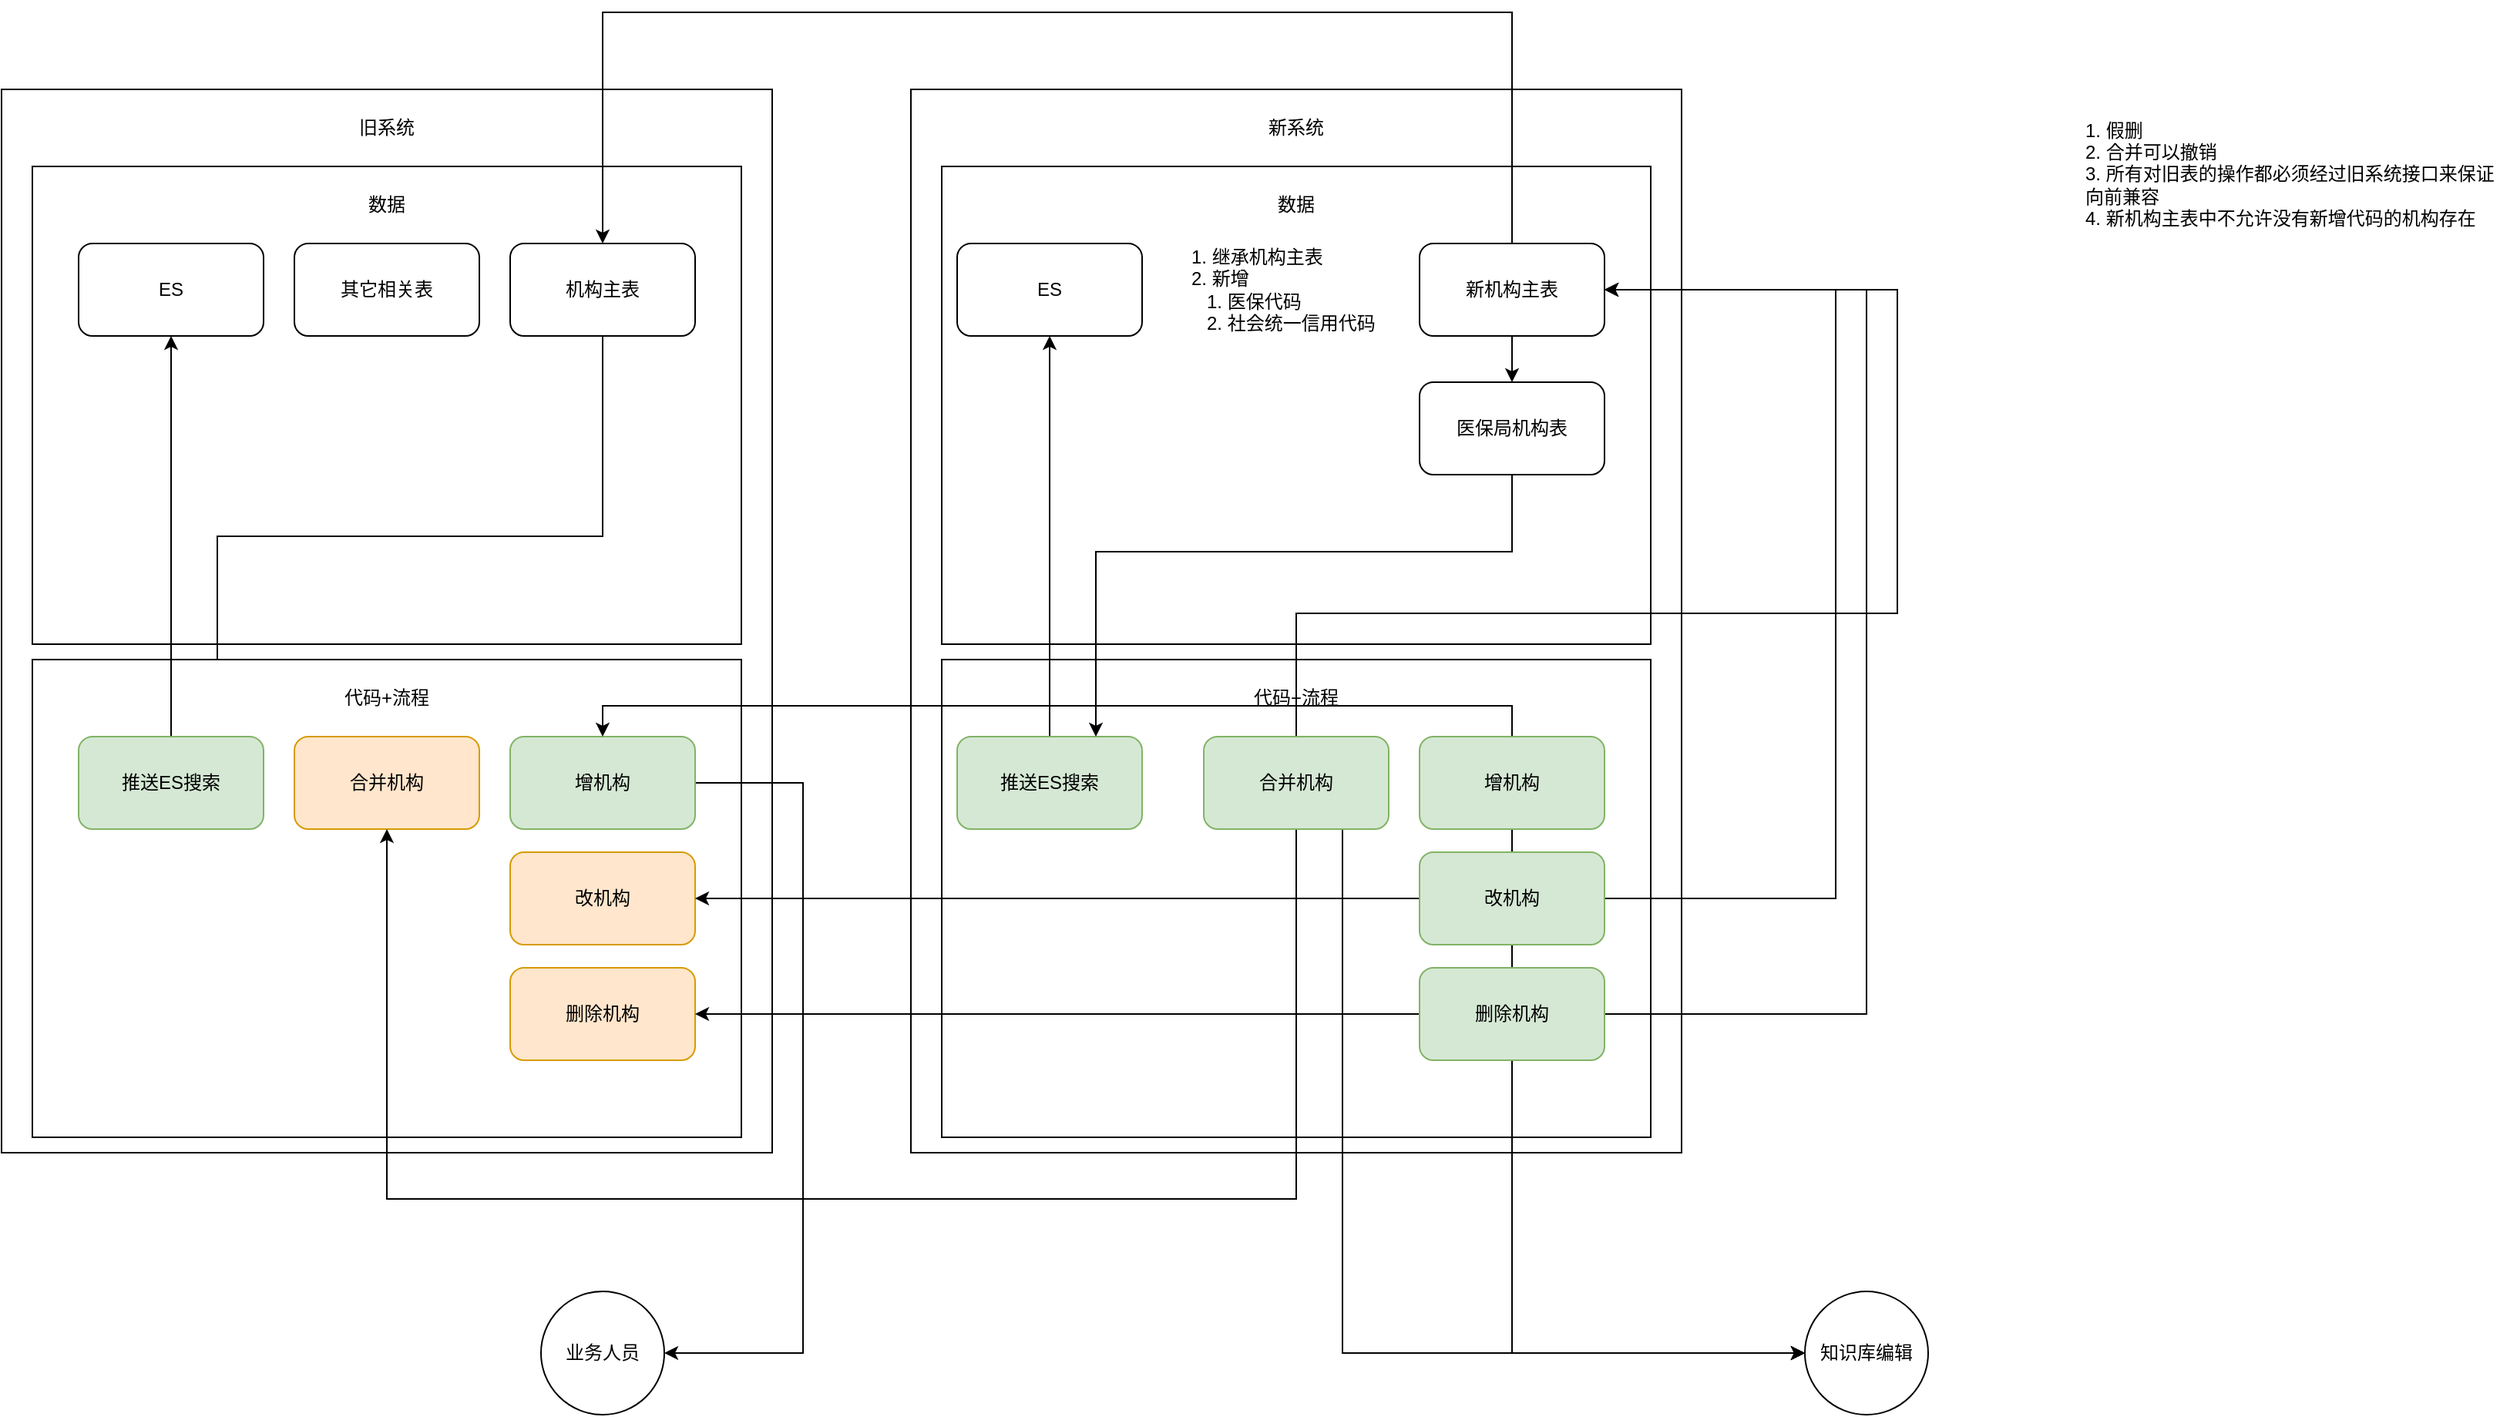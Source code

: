 <mxfile version="21.8.0" type="github">
  <diagram name="机构" id="tVOKbTBW-R6PsbDogxPf">
    <mxGraphModel dx="2156" dy="1177" grid="1" gridSize="10" guides="1" tooltips="1" connect="1" arrows="1" fold="1" page="1" pageScale="1" pageWidth="850" pageHeight="1100" math="0" shadow="0">
      <root>
        <mxCell id="0" />
        <mxCell id="1" parent="0" />
        <mxCell id="w5oNhNrVCY90rafxgWAN-1" value="" style="rounded=0;whiteSpace=wrap;html=1;" vertex="1" parent="1">
          <mxGeometry x="-630" y="360" width="500" height="690" as="geometry" />
        </mxCell>
        <mxCell id="w5oNhNrVCY90rafxgWAN-2" value="旧系统" style="text;html=1;strokeColor=none;fillColor=none;align=center;verticalAlign=middle;whiteSpace=wrap;rounded=0;" vertex="1" parent="1">
          <mxGeometry x="-410" y="370" width="60" height="30" as="geometry" />
        </mxCell>
        <mxCell id="w5oNhNrVCY90rafxgWAN-3" value="" style="rounded=0;whiteSpace=wrap;html=1;" vertex="1" parent="1">
          <mxGeometry x="-610" y="410" width="460" height="310" as="geometry" />
        </mxCell>
        <mxCell id="w5oNhNrVCY90rafxgWAN-4" value="数据" style="text;html=1;strokeColor=none;fillColor=none;align=center;verticalAlign=middle;whiteSpace=wrap;rounded=0;" vertex="1" parent="1">
          <mxGeometry x="-410" y="420" width="60" height="30" as="geometry" />
        </mxCell>
        <mxCell id="w5oNhNrVCY90rafxgWAN-41" style="edgeStyle=orthogonalEdgeStyle;rounded=0;orthogonalLoop=1;jettySize=auto;html=1;exitX=0.5;exitY=1;exitDx=0;exitDy=0;entryX=0.75;entryY=0;entryDx=0;entryDy=0;" edge="1" parent="1" source="w5oNhNrVCY90rafxgWAN-5" target="w5oNhNrVCY90rafxgWAN-12">
          <mxGeometry relative="1" as="geometry" />
        </mxCell>
        <mxCell id="w5oNhNrVCY90rafxgWAN-5" value="机构主表" style="rounded=1;whiteSpace=wrap;html=1;" vertex="1" parent="1">
          <mxGeometry x="-300" y="460" width="120" height="60" as="geometry" />
        </mxCell>
        <mxCell id="w5oNhNrVCY90rafxgWAN-6" value="" style="rounded=0;whiteSpace=wrap;html=1;" vertex="1" parent="1">
          <mxGeometry x="-610" y="730" width="460" height="310" as="geometry" />
        </mxCell>
        <mxCell id="w5oNhNrVCY90rafxgWAN-7" value="代码+流程" style="text;html=1;strokeColor=none;fillColor=none;align=center;verticalAlign=middle;whiteSpace=wrap;rounded=0;" vertex="1" parent="1">
          <mxGeometry x="-410" y="740" width="60" height="30" as="geometry" />
        </mxCell>
        <mxCell id="w5oNhNrVCY90rafxgWAN-36" style="edgeStyle=orthogonalEdgeStyle;rounded=0;orthogonalLoop=1;jettySize=auto;html=1;exitX=1;exitY=0.5;exitDx=0;exitDy=0;entryX=1;entryY=0.5;entryDx=0;entryDy=0;" edge="1" parent="1" source="w5oNhNrVCY90rafxgWAN-8" target="w5oNhNrVCY90rafxgWAN-35">
          <mxGeometry relative="1" as="geometry">
            <Array as="points">
              <mxPoint x="-110" y="810" />
              <mxPoint x="-110" y="1180" />
            </Array>
          </mxGeometry>
        </mxCell>
        <mxCell id="w5oNhNrVCY90rafxgWAN-8" value="增机构" style="rounded=1;whiteSpace=wrap;html=1;fillColor=#d5e8d4;strokeColor=#82b366;" vertex="1" parent="1">
          <mxGeometry x="-300" y="780" width="120" height="60" as="geometry" />
        </mxCell>
        <mxCell id="w5oNhNrVCY90rafxgWAN-9" value="改机构" style="rounded=1;whiteSpace=wrap;html=1;fillColor=#ffe6cc;strokeColor=#d79b00;" vertex="1" parent="1">
          <mxGeometry x="-300" y="855" width="120" height="60" as="geometry" />
        </mxCell>
        <mxCell id="w5oNhNrVCY90rafxgWAN-10" value="删除机构" style="rounded=1;whiteSpace=wrap;html=1;fillColor=#ffe6cc;strokeColor=#d79b00;" vertex="1" parent="1">
          <mxGeometry x="-300" y="930" width="120" height="60" as="geometry" />
        </mxCell>
        <mxCell id="w5oNhNrVCY90rafxgWAN-11" value="合并机构" style="rounded=1;whiteSpace=wrap;html=1;fillColor=#ffe6cc;strokeColor=#d79b00;" vertex="1" parent="1">
          <mxGeometry x="-440" y="780" width="120" height="60" as="geometry" />
        </mxCell>
        <mxCell id="w5oNhNrVCY90rafxgWAN-40" style="edgeStyle=orthogonalEdgeStyle;rounded=0;orthogonalLoop=1;jettySize=auto;html=1;exitX=0.5;exitY=0;exitDx=0;exitDy=0;entryX=0.5;entryY=1;entryDx=0;entryDy=0;" edge="1" parent="1" source="w5oNhNrVCY90rafxgWAN-12" target="w5oNhNrVCY90rafxgWAN-13">
          <mxGeometry relative="1" as="geometry" />
        </mxCell>
        <mxCell id="w5oNhNrVCY90rafxgWAN-12" value="推送ES搜索" style="rounded=1;whiteSpace=wrap;html=1;fillColor=#d5e8d4;strokeColor=#82b366;" vertex="1" parent="1">
          <mxGeometry x="-580" y="780" width="120" height="60" as="geometry" />
        </mxCell>
        <mxCell id="w5oNhNrVCY90rafxgWAN-13" value="ES" style="rounded=1;whiteSpace=wrap;html=1;" vertex="1" parent="1">
          <mxGeometry x="-580" y="460" width="120" height="60" as="geometry" />
        </mxCell>
        <mxCell id="w5oNhNrVCY90rafxgWAN-14" value="其它相关表" style="rounded=1;whiteSpace=wrap;html=1;" vertex="1" parent="1">
          <mxGeometry x="-440" y="460" width="120" height="60" as="geometry" />
        </mxCell>
        <mxCell id="w5oNhNrVCY90rafxgWAN-16" value="" style="rounded=0;whiteSpace=wrap;html=1;" vertex="1" parent="1">
          <mxGeometry x="-40" y="360" width="500" height="690" as="geometry" />
        </mxCell>
        <mxCell id="w5oNhNrVCY90rafxgWAN-17" value="新系统" style="text;html=1;strokeColor=none;fillColor=none;align=center;verticalAlign=middle;whiteSpace=wrap;rounded=0;" vertex="1" parent="1">
          <mxGeometry x="180" y="370" width="60" height="30" as="geometry" />
        </mxCell>
        <mxCell id="w5oNhNrVCY90rafxgWAN-18" value="" style="rounded=0;whiteSpace=wrap;html=1;" vertex="1" parent="1">
          <mxGeometry x="-20" y="410" width="460" height="310" as="geometry" />
        </mxCell>
        <mxCell id="w5oNhNrVCY90rafxgWAN-19" value="数据" style="text;html=1;strokeColor=none;fillColor=none;align=center;verticalAlign=middle;whiteSpace=wrap;rounded=0;" vertex="1" parent="1">
          <mxGeometry x="180" y="420" width="60" height="30" as="geometry" />
        </mxCell>
        <mxCell id="w5oNhNrVCY90rafxgWAN-43" style="edgeStyle=orthogonalEdgeStyle;rounded=0;orthogonalLoop=1;jettySize=auto;html=1;exitX=0.5;exitY=1;exitDx=0;exitDy=0;entryX=0.5;entryY=0;entryDx=0;entryDy=0;" edge="1" parent="1" source="w5oNhNrVCY90rafxgWAN-20" target="w5oNhNrVCY90rafxgWAN-32">
          <mxGeometry relative="1" as="geometry" />
        </mxCell>
        <mxCell id="w5oNhNrVCY90rafxgWAN-48" style="edgeStyle=orthogonalEdgeStyle;rounded=0;orthogonalLoop=1;jettySize=auto;html=1;exitX=0.5;exitY=0;exitDx=0;exitDy=0;entryX=0.5;entryY=0;entryDx=0;entryDy=0;" edge="1" parent="1" source="w5oNhNrVCY90rafxgWAN-20" target="w5oNhNrVCY90rafxgWAN-5">
          <mxGeometry relative="1" as="geometry">
            <Array as="points">
              <mxPoint x="350" y="310" />
              <mxPoint x="-240" y="310" />
            </Array>
          </mxGeometry>
        </mxCell>
        <mxCell id="w5oNhNrVCY90rafxgWAN-20" value="新机构主表" style="rounded=1;whiteSpace=wrap;html=1;" vertex="1" parent="1">
          <mxGeometry x="290" y="460" width="120" height="60" as="geometry" />
        </mxCell>
        <mxCell id="w5oNhNrVCY90rafxgWAN-21" value="" style="rounded=0;whiteSpace=wrap;html=1;" vertex="1" parent="1">
          <mxGeometry x="-20" y="730" width="460" height="310" as="geometry" />
        </mxCell>
        <mxCell id="w5oNhNrVCY90rafxgWAN-22" value="代码+流程" style="text;html=1;strokeColor=none;fillColor=none;align=center;verticalAlign=middle;whiteSpace=wrap;rounded=0;" vertex="1" parent="1">
          <mxGeometry x="180" y="740" width="60" height="30" as="geometry" />
        </mxCell>
        <mxCell id="w5oNhNrVCY90rafxgWAN-60" style="edgeStyle=orthogonalEdgeStyle;rounded=0;orthogonalLoop=1;jettySize=auto;html=1;exitX=0.5;exitY=1;exitDx=0;exitDy=0;entryX=0;entryY=0.5;entryDx=0;entryDy=0;" edge="1" parent="1" source="w5oNhNrVCY90rafxgWAN-23" target="w5oNhNrVCY90rafxgWAN-54">
          <mxGeometry relative="1" as="geometry" />
        </mxCell>
        <mxCell id="w5oNhNrVCY90rafxgWAN-61" style="edgeStyle=orthogonalEdgeStyle;rounded=0;orthogonalLoop=1;jettySize=auto;html=1;exitX=0.5;exitY=0;exitDx=0;exitDy=0;entryX=0.5;entryY=0;entryDx=0;entryDy=0;" edge="1" parent="1" source="w5oNhNrVCY90rafxgWAN-23" target="w5oNhNrVCY90rafxgWAN-8">
          <mxGeometry relative="1" as="geometry">
            <Array as="points">
              <mxPoint x="350" y="760" />
              <mxPoint x="-240" y="760" />
            </Array>
          </mxGeometry>
        </mxCell>
        <mxCell id="w5oNhNrVCY90rafxgWAN-23" value="增机构" style="rounded=1;whiteSpace=wrap;html=1;fillColor=#d5e8d4;strokeColor=#82b366;" vertex="1" parent="1">
          <mxGeometry x="290" y="780" width="120" height="60" as="geometry" />
        </mxCell>
        <mxCell id="w5oNhNrVCY90rafxgWAN-45" style="edgeStyle=orthogonalEdgeStyle;rounded=0;orthogonalLoop=1;jettySize=auto;html=1;exitX=0;exitY=0.5;exitDx=0;exitDy=0;entryX=1;entryY=0.5;entryDx=0;entryDy=0;" edge="1" parent="1" source="w5oNhNrVCY90rafxgWAN-24" target="w5oNhNrVCY90rafxgWAN-9">
          <mxGeometry relative="1" as="geometry" />
        </mxCell>
        <mxCell id="w5oNhNrVCY90rafxgWAN-47" style="edgeStyle=orthogonalEdgeStyle;rounded=0;orthogonalLoop=1;jettySize=auto;html=1;exitX=1;exitY=0.5;exitDx=0;exitDy=0;entryX=1;entryY=0.5;entryDx=0;entryDy=0;" edge="1" parent="1" source="w5oNhNrVCY90rafxgWAN-24" target="w5oNhNrVCY90rafxgWAN-20">
          <mxGeometry relative="1" as="geometry">
            <Array as="points">
              <mxPoint x="560" y="885" />
              <mxPoint x="560" y="490" />
            </Array>
          </mxGeometry>
        </mxCell>
        <mxCell id="w5oNhNrVCY90rafxgWAN-57" style="edgeStyle=orthogonalEdgeStyle;rounded=0;orthogonalLoop=1;jettySize=auto;html=1;exitX=0.5;exitY=1;exitDx=0;exitDy=0;entryX=0;entryY=0.5;entryDx=0;entryDy=0;" edge="1" parent="1" source="w5oNhNrVCY90rafxgWAN-24" target="w5oNhNrVCY90rafxgWAN-54">
          <mxGeometry relative="1" as="geometry" />
        </mxCell>
        <mxCell id="w5oNhNrVCY90rafxgWAN-24" value="改机构" style="rounded=1;whiteSpace=wrap;html=1;fillColor=#d5e8d4;strokeColor=#82b366;" vertex="1" parent="1">
          <mxGeometry x="290" y="855" width="120" height="60" as="geometry" />
        </mxCell>
        <mxCell id="w5oNhNrVCY90rafxgWAN-49" style="edgeStyle=orthogonalEdgeStyle;rounded=0;orthogonalLoop=1;jettySize=auto;html=1;exitX=0;exitY=0.5;exitDx=0;exitDy=0;" edge="1" parent="1" source="w5oNhNrVCY90rafxgWAN-25" target="w5oNhNrVCY90rafxgWAN-10">
          <mxGeometry relative="1" as="geometry" />
        </mxCell>
        <mxCell id="w5oNhNrVCY90rafxgWAN-51" style="edgeStyle=orthogonalEdgeStyle;rounded=0;orthogonalLoop=1;jettySize=auto;html=1;exitX=1;exitY=0.5;exitDx=0;exitDy=0;entryX=1;entryY=0.5;entryDx=0;entryDy=0;" edge="1" parent="1" source="w5oNhNrVCY90rafxgWAN-25" target="w5oNhNrVCY90rafxgWAN-20">
          <mxGeometry relative="1" as="geometry">
            <Array as="points">
              <mxPoint x="580" y="960" />
              <mxPoint x="580" y="490" />
            </Array>
          </mxGeometry>
        </mxCell>
        <mxCell id="w5oNhNrVCY90rafxgWAN-56" style="edgeStyle=orthogonalEdgeStyle;rounded=0;orthogonalLoop=1;jettySize=auto;html=1;exitX=0.5;exitY=1;exitDx=0;exitDy=0;entryX=0;entryY=0.5;entryDx=0;entryDy=0;" edge="1" parent="1" source="w5oNhNrVCY90rafxgWAN-25" target="w5oNhNrVCY90rafxgWAN-54">
          <mxGeometry relative="1" as="geometry" />
        </mxCell>
        <mxCell id="w5oNhNrVCY90rafxgWAN-25" value="删除机构" style="rounded=1;whiteSpace=wrap;html=1;fillColor=#d5e8d4;strokeColor=#82b366;" vertex="1" parent="1">
          <mxGeometry x="290" y="930" width="120" height="60" as="geometry" />
        </mxCell>
        <mxCell id="w5oNhNrVCY90rafxgWAN-52" style="edgeStyle=orthogonalEdgeStyle;rounded=0;orthogonalLoop=1;jettySize=auto;html=1;exitX=0.5;exitY=1;exitDx=0;exitDy=0;entryX=0.5;entryY=1;entryDx=0;entryDy=0;" edge="1" parent="1" source="w5oNhNrVCY90rafxgWAN-26" target="w5oNhNrVCY90rafxgWAN-11">
          <mxGeometry relative="1" as="geometry">
            <Array as="points">
              <mxPoint x="210" y="1080" />
              <mxPoint x="-380" y="1080" />
            </Array>
          </mxGeometry>
        </mxCell>
        <mxCell id="w5oNhNrVCY90rafxgWAN-53" style="edgeStyle=orthogonalEdgeStyle;rounded=0;orthogonalLoop=1;jettySize=auto;html=1;exitX=0.5;exitY=0;exitDx=0;exitDy=0;entryX=1;entryY=0.5;entryDx=0;entryDy=0;" edge="1" parent="1" source="w5oNhNrVCY90rafxgWAN-26" target="w5oNhNrVCY90rafxgWAN-20">
          <mxGeometry relative="1" as="geometry">
            <Array as="points">
              <mxPoint x="210" y="700" />
              <mxPoint x="600" y="700" />
              <mxPoint x="600" y="490" />
            </Array>
          </mxGeometry>
        </mxCell>
        <mxCell id="w5oNhNrVCY90rafxgWAN-58" style="edgeStyle=orthogonalEdgeStyle;rounded=0;orthogonalLoop=1;jettySize=auto;html=1;exitX=0.75;exitY=1;exitDx=0;exitDy=0;entryX=0;entryY=0.5;entryDx=0;entryDy=0;" edge="1" parent="1" source="w5oNhNrVCY90rafxgWAN-26" target="w5oNhNrVCY90rafxgWAN-54">
          <mxGeometry relative="1" as="geometry" />
        </mxCell>
        <mxCell id="w5oNhNrVCY90rafxgWAN-26" value="合并机构" style="rounded=1;whiteSpace=wrap;html=1;fillColor=#d5e8d4;strokeColor=#82b366;" vertex="1" parent="1">
          <mxGeometry x="150" y="780" width="120" height="60" as="geometry" />
        </mxCell>
        <mxCell id="w5oNhNrVCY90rafxgWAN-38" style="edgeStyle=orthogonalEdgeStyle;rounded=0;orthogonalLoop=1;jettySize=auto;html=1;exitX=0.5;exitY=0;exitDx=0;exitDy=0;entryX=0.5;entryY=1;entryDx=0;entryDy=0;" edge="1" parent="1" source="w5oNhNrVCY90rafxgWAN-27" target="w5oNhNrVCY90rafxgWAN-34">
          <mxGeometry relative="1" as="geometry" />
        </mxCell>
        <mxCell id="w5oNhNrVCY90rafxgWAN-27" value="推送ES搜索" style="rounded=1;whiteSpace=wrap;html=1;fillColor=#d5e8d4;strokeColor=#82b366;" vertex="1" parent="1">
          <mxGeometry x="-10" y="780" width="120" height="60" as="geometry" />
        </mxCell>
        <mxCell id="w5oNhNrVCY90rafxgWAN-31" value="1. 继承机构主表&lt;br style=&quot;border-color: var(--border-color);&quot;&gt;2. 新增&lt;br&gt;&amp;nbsp; &amp;nbsp;1. 医保代码&lt;br style=&quot;border-color: var(--border-color);&quot;&gt;&amp;nbsp; &amp;nbsp;2. 社会统一信用代码" style="text;html=1;strokeColor=none;fillColor=none;align=left;verticalAlign=middle;whiteSpace=wrap;rounded=0;" vertex="1" parent="1">
          <mxGeometry x="140" y="460" width="140" height="60" as="geometry" />
        </mxCell>
        <mxCell id="w5oNhNrVCY90rafxgWAN-42" style="edgeStyle=orthogonalEdgeStyle;rounded=0;orthogonalLoop=1;jettySize=auto;html=1;exitX=0.5;exitY=1;exitDx=0;exitDy=0;entryX=0.75;entryY=0;entryDx=0;entryDy=0;" edge="1" parent="1" source="w5oNhNrVCY90rafxgWAN-32" target="w5oNhNrVCY90rafxgWAN-27">
          <mxGeometry relative="1" as="geometry">
            <Array as="points">
              <mxPoint x="350" y="660" />
              <mxPoint x="80" y="660" />
            </Array>
          </mxGeometry>
        </mxCell>
        <mxCell id="w5oNhNrVCY90rafxgWAN-32" value="医保局机构表" style="rounded=1;whiteSpace=wrap;html=1;" vertex="1" parent="1">
          <mxGeometry x="290" y="550" width="120" height="60" as="geometry" />
        </mxCell>
        <mxCell id="w5oNhNrVCY90rafxgWAN-34" value="ES" style="rounded=1;whiteSpace=wrap;html=1;" vertex="1" parent="1">
          <mxGeometry x="-10" y="460" width="120" height="60" as="geometry" />
        </mxCell>
        <mxCell id="w5oNhNrVCY90rafxgWAN-35" value="业务人员" style="ellipse;whiteSpace=wrap;html=1;aspect=fixed;" vertex="1" parent="1">
          <mxGeometry x="-280" y="1140" width="80" height="80" as="geometry" />
        </mxCell>
        <mxCell id="w5oNhNrVCY90rafxgWAN-54" value="知识库编辑" style="ellipse;whiteSpace=wrap;html=1;aspect=fixed;" vertex="1" parent="1">
          <mxGeometry x="540" y="1140" width="80" height="80" as="geometry" />
        </mxCell>
        <mxCell id="w5oNhNrVCY90rafxgWAN-59" value="1. 假删&lt;br&gt;2. 合并可以撤销&lt;br&gt;3. 所有对旧表的操作都必须经过旧系统接口来保证向前兼容&lt;br&gt;4. 新机构主表中不允许没有新增代码的机构存在" style="text;html=1;strokeColor=none;fillColor=none;align=left;verticalAlign=middle;whiteSpace=wrap;rounded=0;" vertex="1" parent="1">
          <mxGeometry x="720" y="360" width="270" height="110" as="geometry" />
        </mxCell>
      </root>
    </mxGraphModel>
  </diagram>
</mxfile>
